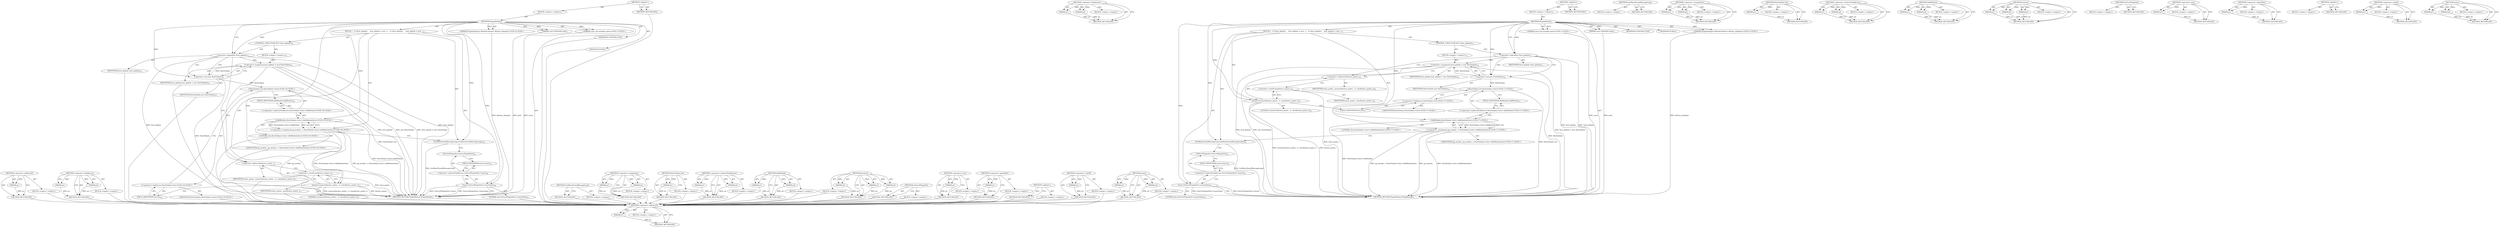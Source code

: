 digraph "insert" {
vulnerable_93 [label=<(METHOD,&lt;operator&gt;.addressOf)>];
vulnerable_94 [label=<(PARAM,p1)>];
vulnerable_95 [label=<(BLOCK,&lt;empty&gt;,&lt;empty&gt;)>];
vulnerable_96 [label=<(METHOD_RETURN,ANY)>];
vulnerable_115 [label=<(METHOD,&lt;operator&gt;.fieldAccess)>];
vulnerable_116 [label=<(PARAM,p1)>];
vulnerable_117 [label=<(PARAM,p2)>];
vulnerable_118 [label=<(BLOCK,&lt;empty&gt;,&lt;empty&gt;)>];
vulnerable_119 [label=<(METHOD_RETURN,ANY)>];
vulnerable_6 [label=<(METHOD,&lt;global&gt;)<SUB>1</SUB>>];
vulnerable_7 [label=<(BLOCK,&lt;empty&gt;,&lt;empty&gt;)<SUB>1</SUB>>];
vulnerable_8 [label=<(METHOD,PluginModule)<SUB>1</SUB>>];
vulnerable_9 [label="<(PARAM,const std::string&amp; name)<SUB>1</SUB>>"];
vulnerable_10 [label=<(PARAM,const FilePath&amp; path)<SUB>2</SUB>>];
vulnerable_11 [label="<(PARAM,PluginDelegate::ModuleLifetime* lifetime_delegate)<SUB>3</SUB>>"];
vulnerable_12 [label=<(BLOCK,{
   if (!host_globals)
     host_globals = new...,{
   if (!host_globals)
     host_globals = new...)<SUB>13</SUB>>];
vulnerable_13 [label=<(CONTROL_STRUCTURE,IF,if (!host_globals))<SUB>14</SUB>>];
vulnerable_14 [label=<(&lt;operator&gt;.logicalNot,!host_globals)<SUB>14</SUB>>];
vulnerable_15 [label=<(IDENTIFIER,host_globals,!host_globals)<SUB>14</SUB>>];
vulnerable_16 [label=<(BLOCK,&lt;empty&gt;,&lt;empty&gt;)<SUB>15</SUB>>];
vulnerable_17 [label=<(&lt;operator&gt;.assignment,host_globals = new HostGlobals)<SUB>15</SUB>>];
vulnerable_18 [label=<(IDENTIFIER,host_globals,host_globals = new HostGlobals)<SUB>15</SUB>>];
vulnerable_19 [label=<(&lt;operator&gt;.new,new HostGlobals)<SUB>15</SUB>>];
vulnerable_20 [label=<(IDENTIFIER,HostGlobals,new HostGlobals)<SUB>15</SUB>>];
vulnerable_21 [label=<(memset,memset(&amp;entry_points_, 0, sizeof(entry_points_)))<SUB>17</SUB>>];
vulnerable_22 [label=<(&lt;operator&gt;.addressOf,&amp;entry_points_)<SUB>17</SUB>>];
vulnerable_23 [label=<(IDENTIFIER,entry_points_,memset(&amp;entry_points_, 0, sizeof(entry_points_)))<SUB>17</SUB>>];
vulnerable_24 [label=<(LITERAL,0,memset(&amp;entry_points_, 0, sizeof(entry_points_)))<SUB>17</SUB>>];
vulnerable_25 [label=<(&lt;operator&gt;.sizeOf,sizeof(entry_points_))<SUB>17</SUB>>];
vulnerable_26 [label=<(IDENTIFIER,entry_points_,sizeof(entry_points_))<SUB>17</SUB>>];
vulnerable_27 [label="<(&lt;operator&gt;.assignment,pp_module_ = HostGlobals::Get()-&gt;AddModule(this))<SUB>18</SUB>>"];
vulnerable_28 [label="<(IDENTIFIER,pp_module_,pp_module_ = HostGlobals::Get()-&gt;AddModule(this))<SUB>18</SUB>>"];
vulnerable_29 [label="<(AddModule,HostGlobals::Get()-&gt;AddModule(this))<SUB>18</SUB>>"];
vulnerable_30 [label="<(&lt;operator&gt;.indirectFieldAccess,HostGlobals::Get()-&gt;AddModule)<SUB>18</SUB>>"];
vulnerable_31 [label="<(HostGlobals.Get,HostGlobals::Get())<SUB>18</SUB>>"];
vulnerable_32 [label="<(&lt;operator&gt;.fieldAccess,HostGlobals::Get)<SUB>18</SUB>>"];
vulnerable_33 [label="<(IDENTIFIER,HostGlobals,HostGlobals::Get())<SUB>18</SUB>>"];
vulnerable_34 [label=<(FIELD_IDENTIFIER,Get,Get)<SUB>18</SUB>>];
vulnerable_35 [label=<(FIELD_IDENTIFIER,AddModule,AddModule)<SUB>18</SUB>>];
vulnerable_36 [label="<(LITERAL,this,HostGlobals::Get()-&gt;AddModule(this))<SUB>18</SUB>>"];
vulnerable_37 [label=<(GetMainThreadMessageLoop,GetMainThreadMessageLoop())<SUB>19</SUB>>];
vulnerable_38 [label=<(insert,GetLivePluginSet()-&gt;insert(this))<SUB>20</SUB>>];
vulnerable_39 [label=<(&lt;operator&gt;.indirectFieldAccess,GetLivePluginSet()-&gt;insert)<SUB>20</SUB>>];
vulnerable_40 [label=<(GetLivePluginSet,GetLivePluginSet())<SUB>20</SUB>>];
vulnerable_41 [label=<(FIELD_IDENTIFIER,insert,insert)<SUB>20</SUB>>];
vulnerable_42 [label=<(LITERAL,this,GetLivePluginSet()-&gt;insert(this))<SUB>20</SUB>>];
vulnerable_43 [label=<(MODIFIER,CONSTRUCTOR)>];
vulnerable_44 [label=<(MODIFIER,PUBLIC)>];
vulnerable_45 [label=<(METHOD_RETURN,PluginModule.PluginModule)<SUB>1</SUB>>];
vulnerable_47 [label=<(METHOD_RETURN,ANY)<SUB>1</SUB>>];
vulnerable_120 [label=<(METHOD,GetMainThreadMessageLoop)>];
vulnerable_121 [label=<(BLOCK,&lt;empty&gt;,&lt;empty&gt;)>];
vulnerable_122 [label=<(METHOD_RETURN,ANY)>];
vulnerable_78 [label=<(METHOD,&lt;operator&gt;.assignment)>];
vulnerable_79 [label=<(PARAM,p1)>];
vulnerable_80 [label=<(PARAM,p2)>];
vulnerable_81 [label=<(BLOCK,&lt;empty&gt;,&lt;empty&gt;)>];
vulnerable_82 [label=<(METHOD_RETURN,ANY)>];
vulnerable_111 [label=<(METHOD,HostGlobals.Get)>];
vulnerable_112 [label=<(PARAM,p1)>];
vulnerable_113 [label=<(BLOCK,&lt;empty&gt;,&lt;empty&gt;)>];
vulnerable_114 [label=<(METHOD_RETURN,ANY)>];
vulnerable_106 [label=<(METHOD,&lt;operator&gt;.indirectFieldAccess)>];
vulnerable_107 [label=<(PARAM,p1)>];
vulnerable_108 [label=<(PARAM,p2)>];
vulnerable_109 [label=<(BLOCK,&lt;empty&gt;,&lt;empty&gt;)>];
vulnerable_110 [label=<(METHOD_RETURN,ANY)>];
vulnerable_101 [label=<(METHOD,AddModule)>];
vulnerable_102 [label=<(PARAM,p1)>];
vulnerable_103 [label=<(PARAM,p2)>];
vulnerable_104 [label=<(BLOCK,&lt;empty&gt;,&lt;empty&gt;)>];
vulnerable_105 [label=<(METHOD_RETURN,ANY)>];
vulnerable_87 [label=<(METHOD,memset)>];
vulnerable_88 [label=<(PARAM,p1)>];
vulnerable_89 [label=<(PARAM,p2)>];
vulnerable_90 [label=<(PARAM,p3)>];
vulnerable_91 [label=<(BLOCK,&lt;empty&gt;,&lt;empty&gt;)>];
vulnerable_92 [label=<(METHOD_RETURN,ANY)>];
vulnerable_128 [label=<(METHOD,GetLivePluginSet)>];
vulnerable_129 [label=<(BLOCK,&lt;empty&gt;,&lt;empty&gt;)>];
vulnerable_130 [label=<(METHOD_RETURN,ANY)>];
vulnerable_83 [label=<(METHOD,&lt;operator&gt;.new)>];
vulnerable_84 [label=<(PARAM,p1)>];
vulnerable_85 [label=<(BLOCK,&lt;empty&gt;,&lt;empty&gt;)>];
vulnerable_86 [label=<(METHOD_RETURN,ANY)>];
vulnerable_74 [label=<(METHOD,&lt;operator&gt;.logicalNot)>];
vulnerable_75 [label=<(PARAM,p1)>];
vulnerable_76 [label=<(BLOCK,&lt;empty&gt;,&lt;empty&gt;)>];
vulnerable_77 [label=<(METHOD_RETURN,ANY)>];
vulnerable_68 [label=<(METHOD,&lt;global&gt;)<SUB>1</SUB>>];
vulnerable_69 [label=<(BLOCK,&lt;empty&gt;,&lt;empty&gt;)>];
vulnerable_70 [label=<(METHOD_RETURN,ANY)>];
vulnerable_97 [label=<(METHOD,&lt;operator&gt;.sizeOf)>];
vulnerable_98 [label=<(PARAM,p1)>];
vulnerable_99 [label=<(BLOCK,&lt;empty&gt;,&lt;empty&gt;)>];
vulnerable_100 [label=<(METHOD_RETURN,ANY)>];
vulnerable_123 [label=<(METHOD,insert)>];
vulnerable_124 [label=<(PARAM,p1)>];
vulnerable_125 [label=<(PARAM,p2)>];
vulnerable_126 [label=<(BLOCK,&lt;empty&gt;,&lt;empty&gt;)>];
vulnerable_127 [label=<(METHOD_RETURN,ANY)>];
fixed_93 [label=<(METHOD,&lt;operator&gt;.addressOf)>];
fixed_94 [label=<(PARAM,p1)>];
fixed_95 [label=<(BLOCK,&lt;empty&gt;,&lt;empty&gt;)>];
fixed_96 [label=<(METHOD_RETURN,ANY)>];
fixed_115 [label=<(METHOD,&lt;operator&gt;.fieldAccess)>];
fixed_116 [label=<(PARAM,p1)>];
fixed_117 [label=<(PARAM,p2)>];
fixed_118 [label=<(BLOCK,&lt;empty&gt;,&lt;empty&gt;)>];
fixed_119 [label=<(METHOD_RETURN,ANY)>];
fixed_6 [label=<(METHOD,&lt;global&gt;)<SUB>1</SUB>>];
fixed_7 [label=<(BLOCK,&lt;empty&gt;,&lt;empty&gt;)<SUB>1</SUB>>];
fixed_8 [label=<(METHOD,PluginModule)<SUB>1</SUB>>];
fixed_9 [label="<(PARAM,const std::string&amp; name)<SUB>1</SUB>>"];
fixed_10 [label=<(PARAM,const FilePath&amp; path)<SUB>2</SUB>>];
fixed_11 [label="<(PARAM,PluginDelegate::ModuleLifetime* lifetime_delegate)<SUB>3</SUB>>"];
fixed_12 [label=<(BLOCK,{
   if (!host_globals)
     host_globals = new...,{
   if (!host_globals)
     host_globals = new...)<SUB>12</SUB>>];
fixed_13 [label=<(CONTROL_STRUCTURE,IF,if (!host_globals))<SUB>13</SUB>>];
fixed_14 [label=<(&lt;operator&gt;.logicalNot,!host_globals)<SUB>13</SUB>>];
fixed_15 [label=<(IDENTIFIER,host_globals,!host_globals)<SUB>13</SUB>>];
fixed_16 [label=<(BLOCK,&lt;empty&gt;,&lt;empty&gt;)<SUB>14</SUB>>];
fixed_17 [label=<(&lt;operator&gt;.assignment,host_globals = new HostGlobals)<SUB>14</SUB>>];
fixed_18 [label=<(IDENTIFIER,host_globals,host_globals = new HostGlobals)<SUB>14</SUB>>];
fixed_19 [label=<(&lt;operator&gt;.new,new HostGlobals)<SUB>14</SUB>>];
fixed_20 [label=<(IDENTIFIER,HostGlobals,new HostGlobals)<SUB>14</SUB>>];
fixed_21 [label=<(memset,memset(&amp;entry_points_, 0, sizeof(entry_points_)))<SUB>16</SUB>>];
fixed_22 [label=<(&lt;operator&gt;.addressOf,&amp;entry_points_)<SUB>16</SUB>>];
fixed_23 [label=<(IDENTIFIER,entry_points_,memset(&amp;entry_points_, 0, sizeof(entry_points_)))<SUB>16</SUB>>];
fixed_24 [label=<(LITERAL,0,memset(&amp;entry_points_, 0, sizeof(entry_points_)))<SUB>16</SUB>>];
fixed_25 [label=<(&lt;operator&gt;.sizeOf,sizeof(entry_points_))<SUB>16</SUB>>];
fixed_26 [label=<(IDENTIFIER,entry_points_,sizeof(entry_points_))<SUB>16</SUB>>];
fixed_27 [label="<(&lt;operator&gt;.assignment,pp_module_ = HostGlobals::Get()-&gt;AddModule(this))<SUB>17</SUB>>"];
fixed_28 [label="<(IDENTIFIER,pp_module_,pp_module_ = HostGlobals::Get()-&gt;AddModule(this))<SUB>17</SUB>>"];
fixed_29 [label="<(AddModule,HostGlobals::Get()-&gt;AddModule(this))<SUB>17</SUB>>"];
fixed_30 [label="<(&lt;operator&gt;.indirectFieldAccess,HostGlobals::Get()-&gt;AddModule)<SUB>17</SUB>>"];
fixed_31 [label="<(HostGlobals.Get,HostGlobals::Get())<SUB>17</SUB>>"];
fixed_32 [label="<(&lt;operator&gt;.fieldAccess,HostGlobals::Get)<SUB>17</SUB>>"];
fixed_33 [label="<(IDENTIFIER,HostGlobals,HostGlobals::Get())<SUB>17</SUB>>"];
fixed_34 [label=<(FIELD_IDENTIFIER,Get,Get)<SUB>17</SUB>>];
fixed_35 [label=<(FIELD_IDENTIFIER,AddModule,AddModule)<SUB>17</SUB>>];
fixed_36 [label="<(LITERAL,this,HostGlobals::Get()-&gt;AddModule(this))<SUB>17</SUB>>"];
fixed_37 [label=<(GetMainThreadMessageLoop,GetMainThreadMessageLoop())<SUB>18</SUB>>];
fixed_38 [label=<(insert,GetLivePluginSet()-&gt;insert(this))<SUB>19</SUB>>];
fixed_39 [label=<(&lt;operator&gt;.indirectFieldAccess,GetLivePluginSet()-&gt;insert)<SUB>19</SUB>>];
fixed_40 [label=<(GetLivePluginSet,GetLivePluginSet())<SUB>19</SUB>>];
fixed_41 [label=<(FIELD_IDENTIFIER,insert,insert)<SUB>19</SUB>>];
fixed_42 [label=<(LITERAL,this,GetLivePluginSet()-&gt;insert(this))<SUB>19</SUB>>];
fixed_43 [label=<(MODIFIER,CONSTRUCTOR)>];
fixed_44 [label=<(MODIFIER,PUBLIC)>];
fixed_45 [label=<(METHOD_RETURN,PluginModule.PluginModule)<SUB>1</SUB>>];
fixed_47 [label=<(METHOD_RETURN,ANY)<SUB>1</SUB>>];
fixed_120 [label=<(METHOD,GetMainThreadMessageLoop)>];
fixed_121 [label=<(BLOCK,&lt;empty&gt;,&lt;empty&gt;)>];
fixed_122 [label=<(METHOD_RETURN,ANY)>];
fixed_78 [label=<(METHOD,&lt;operator&gt;.assignment)>];
fixed_79 [label=<(PARAM,p1)>];
fixed_80 [label=<(PARAM,p2)>];
fixed_81 [label=<(BLOCK,&lt;empty&gt;,&lt;empty&gt;)>];
fixed_82 [label=<(METHOD_RETURN,ANY)>];
fixed_111 [label=<(METHOD,HostGlobals.Get)>];
fixed_112 [label=<(PARAM,p1)>];
fixed_113 [label=<(BLOCK,&lt;empty&gt;,&lt;empty&gt;)>];
fixed_114 [label=<(METHOD_RETURN,ANY)>];
fixed_106 [label=<(METHOD,&lt;operator&gt;.indirectFieldAccess)>];
fixed_107 [label=<(PARAM,p1)>];
fixed_108 [label=<(PARAM,p2)>];
fixed_109 [label=<(BLOCK,&lt;empty&gt;,&lt;empty&gt;)>];
fixed_110 [label=<(METHOD_RETURN,ANY)>];
fixed_101 [label=<(METHOD,AddModule)>];
fixed_102 [label=<(PARAM,p1)>];
fixed_103 [label=<(PARAM,p2)>];
fixed_104 [label=<(BLOCK,&lt;empty&gt;,&lt;empty&gt;)>];
fixed_105 [label=<(METHOD_RETURN,ANY)>];
fixed_87 [label=<(METHOD,memset)>];
fixed_88 [label=<(PARAM,p1)>];
fixed_89 [label=<(PARAM,p2)>];
fixed_90 [label=<(PARAM,p3)>];
fixed_91 [label=<(BLOCK,&lt;empty&gt;,&lt;empty&gt;)>];
fixed_92 [label=<(METHOD_RETURN,ANY)>];
fixed_128 [label=<(METHOD,GetLivePluginSet)>];
fixed_129 [label=<(BLOCK,&lt;empty&gt;,&lt;empty&gt;)>];
fixed_130 [label=<(METHOD_RETURN,ANY)>];
fixed_83 [label=<(METHOD,&lt;operator&gt;.new)>];
fixed_84 [label=<(PARAM,p1)>];
fixed_85 [label=<(BLOCK,&lt;empty&gt;,&lt;empty&gt;)>];
fixed_86 [label=<(METHOD_RETURN,ANY)>];
fixed_74 [label=<(METHOD,&lt;operator&gt;.logicalNot)>];
fixed_75 [label=<(PARAM,p1)>];
fixed_76 [label=<(BLOCK,&lt;empty&gt;,&lt;empty&gt;)>];
fixed_77 [label=<(METHOD_RETURN,ANY)>];
fixed_68 [label=<(METHOD,&lt;global&gt;)<SUB>1</SUB>>];
fixed_69 [label=<(BLOCK,&lt;empty&gt;,&lt;empty&gt;)>];
fixed_70 [label=<(METHOD_RETURN,ANY)>];
fixed_97 [label=<(METHOD,&lt;operator&gt;.sizeOf)>];
fixed_98 [label=<(PARAM,p1)>];
fixed_99 [label=<(BLOCK,&lt;empty&gt;,&lt;empty&gt;)>];
fixed_100 [label=<(METHOD_RETURN,ANY)>];
fixed_123 [label=<(METHOD,insert)>];
fixed_124 [label=<(PARAM,p1)>];
fixed_125 [label=<(PARAM,p2)>];
fixed_126 [label=<(BLOCK,&lt;empty&gt;,&lt;empty&gt;)>];
fixed_127 [label=<(METHOD_RETURN,ANY)>];
vulnerable_93 -> vulnerable_94  [key=0, label="AST: "];
vulnerable_93 -> vulnerable_94  [key=1, label="DDG: "];
vulnerable_93 -> vulnerable_95  [key=0, label="AST: "];
vulnerable_93 -> vulnerable_96  [key=0, label="AST: "];
vulnerable_93 -> vulnerable_96  [key=1, label="CFG: "];
vulnerable_94 -> vulnerable_96  [key=0, label="DDG: p1"];
vulnerable_95 -> fixed_93  [key=0];
vulnerable_96 -> fixed_93  [key=0];
vulnerable_115 -> vulnerable_116  [key=0, label="AST: "];
vulnerable_115 -> vulnerable_116  [key=1, label="DDG: "];
vulnerable_115 -> vulnerable_118  [key=0, label="AST: "];
vulnerable_115 -> vulnerable_117  [key=0, label="AST: "];
vulnerable_115 -> vulnerable_117  [key=1, label="DDG: "];
vulnerable_115 -> vulnerable_119  [key=0, label="AST: "];
vulnerable_115 -> vulnerable_119  [key=1, label="CFG: "];
vulnerable_116 -> vulnerable_119  [key=0, label="DDG: p1"];
vulnerable_117 -> vulnerable_119  [key=0, label="DDG: p2"];
vulnerable_118 -> fixed_93  [key=0];
vulnerable_119 -> fixed_93  [key=0];
vulnerable_6 -> vulnerable_7  [key=0, label="AST: "];
vulnerable_6 -> vulnerable_47  [key=0, label="AST: "];
vulnerable_6 -> vulnerable_47  [key=1, label="CFG: "];
vulnerable_7 -> vulnerable_8  [key=0, label="AST: "];
vulnerable_8 -> vulnerable_9  [key=0, label="AST: "];
vulnerable_8 -> vulnerable_9  [key=1, label="DDG: "];
vulnerable_8 -> vulnerable_10  [key=0, label="AST: "];
vulnerable_8 -> vulnerable_10  [key=1, label="DDG: "];
vulnerable_8 -> vulnerable_11  [key=0, label="AST: "];
vulnerable_8 -> vulnerable_11  [key=1, label="DDG: "];
vulnerable_8 -> vulnerable_12  [key=0, label="AST: "];
vulnerable_8 -> vulnerable_43  [key=0, label="AST: "];
vulnerable_8 -> vulnerable_44  [key=0, label="AST: "];
vulnerable_8 -> vulnerable_45  [key=0, label="AST: "];
vulnerable_8 -> vulnerable_14  [key=0, label="CFG: "];
vulnerable_8 -> vulnerable_14  [key=1, label="DDG: "];
vulnerable_8 -> vulnerable_37  [key=0, label="DDG: "];
vulnerable_8 -> vulnerable_21  [key=0, label="DDG: "];
vulnerable_8 -> vulnerable_38  [key=0, label="DDG: "];
vulnerable_8 -> vulnerable_29  [key=0, label="DDG: "];
vulnerable_8 -> vulnerable_19  [key=0, label="DDG: "];
vulnerable_9 -> vulnerable_45  [key=0, label="DDG: name"];
vulnerable_10 -> vulnerable_45  [key=0, label="DDG: path"];
vulnerable_11 -> vulnerable_45  [key=0, label="DDG: lifetime_delegate"];
vulnerable_12 -> vulnerable_13  [key=0, label="AST: "];
vulnerable_12 -> vulnerable_21  [key=0, label="AST: "];
vulnerable_12 -> vulnerable_27  [key=0, label="AST: "];
vulnerable_12 -> vulnerable_37  [key=0, label="AST: "];
vulnerable_12 -> vulnerable_38  [key=0, label="AST: "];
vulnerable_13 -> vulnerable_14  [key=0, label="AST: "];
vulnerable_13 -> vulnerable_16  [key=0, label="AST: "];
vulnerable_14 -> vulnerable_15  [key=0, label="AST: "];
vulnerable_14 -> vulnerable_19  [key=0, label="CFG: "];
vulnerable_14 -> vulnerable_19  [key=1, label="CDG: "];
vulnerable_14 -> vulnerable_22  [key=0, label="CFG: "];
vulnerable_14 -> vulnerable_45  [key=0, label="DDG: host_globals"];
vulnerable_14 -> vulnerable_45  [key=1, label="DDG: !host_globals"];
vulnerable_14 -> vulnerable_17  [key=0, label="CDG: "];
vulnerable_15 -> fixed_93  [key=0];
vulnerable_16 -> vulnerable_17  [key=0, label="AST: "];
vulnerable_17 -> vulnerable_18  [key=0, label="AST: "];
vulnerable_17 -> vulnerable_19  [key=0, label="AST: "];
vulnerable_17 -> vulnerable_22  [key=0, label="CFG: "];
vulnerable_17 -> vulnerable_45  [key=0, label="DDG: host_globals"];
vulnerable_17 -> vulnerable_45  [key=1, label="DDG: new HostGlobals"];
vulnerable_17 -> vulnerable_45  [key=2, label="DDG: host_globals = new HostGlobals"];
vulnerable_18 -> fixed_93  [key=0];
vulnerable_19 -> vulnerable_20  [key=0, label="AST: "];
vulnerable_19 -> vulnerable_17  [key=0, label="CFG: "];
vulnerable_19 -> vulnerable_17  [key=1, label="DDG: HostGlobals"];
vulnerable_19 -> vulnerable_45  [key=0, label="DDG: HostGlobals"];
vulnerable_19 -> vulnerable_31  [key=0, label="DDG: HostGlobals"];
vulnerable_20 -> fixed_93  [key=0];
vulnerable_21 -> vulnerable_22  [key=0, label="AST: "];
vulnerable_21 -> vulnerable_24  [key=0, label="AST: "];
vulnerable_21 -> vulnerable_25  [key=0, label="AST: "];
vulnerable_21 -> vulnerable_34  [key=0, label="CFG: "];
vulnerable_21 -> vulnerable_45  [key=0, label="DDG: &amp;entry_points_"];
vulnerable_21 -> vulnerable_45  [key=1, label="DDG: memset(&amp;entry_points_, 0, sizeof(entry_points_))"];
vulnerable_22 -> vulnerable_23  [key=0, label="AST: "];
vulnerable_22 -> vulnerable_25  [key=0, label="CFG: "];
vulnerable_23 -> fixed_93  [key=0];
vulnerable_24 -> fixed_93  [key=0];
vulnerable_25 -> vulnerable_26  [key=0, label="AST: "];
vulnerable_25 -> vulnerable_21  [key=0, label="CFG: "];
vulnerable_25 -> vulnerable_45  [key=0, label="DDG: entry_points_"];
vulnerable_26 -> fixed_93  [key=0];
vulnerable_27 -> vulnerable_28  [key=0, label="AST: "];
vulnerable_27 -> vulnerable_29  [key=0, label="AST: "];
vulnerable_27 -> vulnerable_37  [key=0, label="CFG: "];
vulnerable_27 -> vulnerable_45  [key=0, label="DDG: HostGlobals::Get()-&gt;AddModule(this)"];
vulnerable_27 -> vulnerable_45  [key=1, label="DDG: pp_module_ = HostGlobals::Get()-&gt;AddModule(this)"];
vulnerable_27 -> vulnerable_45  [key=2, label="DDG: pp_module_"];
vulnerable_28 -> fixed_93  [key=0];
vulnerable_29 -> vulnerable_30  [key=0, label="AST: "];
vulnerable_29 -> vulnerable_36  [key=0, label="AST: "];
vulnerable_29 -> vulnerable_27  [key=0, label="CFG: "];
vulnerable_29 -> vulnerable_27  [key=1, label="DDG: HostGlobals::Get()-&gt;AddModule"];
vulnerable_29 -> vulnerable_27  [key=2, label="DDG: this"];
vulnerable_29 -> vulnerable_45  [key=0, label="DDG: HostGlobals::Get()-&gt;AddModule"];
vulnerable_30 -> vulnerable_31  [key=0, label="AST: "];
vulnerable_30 -> vulnerable_35  [key=0, label="AST: "];
vulnerable_30 -> vulnerable_29  [key=0, label="CFG: "];
vulnerable_31 -> vulnerable_32  [key=0, label="AST: "];
vulnerable_31 -> vulnerable_35  [key=0, label="CFG: "];
vulnerable_31 -> vulnerable_45  [key=0, label="DDG: HostGlobals::Get"];
vulnerable_32 -> vulnerable_33  [key=0, label="AST: "];
vulnerable_32 -> vulnerable_34  [key=0, label="AST: "];
vulnerable_32 -> vulnerable_31  [key=0, label="CFG: "];
vulnerable_33 -> fixed_93  [key=0];
vulnerable_34 -> vulnerable_32  [key=0, label="CFG: "];
vulnerable_35 -> vulnerable_30  [key=0, label="CFG: "];
vulnerable_36 -> fixed_93  [key=0];
vulnerable_37 -> vulnerable_40  [key=0, label="CFG: "];
vulnerable_37 -> vulnerable_45  [key=0, label="DDG: GetMainThreadMessageLoop()"];
vulnerable_38 -> vulnerable_39  [key=0, label="AST: "];
vulnerable_38 -> vulnerable_42  [key=0, label="AST: "];
vulnerable_38 -> vulnerable_45  [key=0, label="CFG: "];
vulnerable_38 -> vulnerable_45  [key=1, label="DDG: GetLivePluginSet()-&gt;insert"];
vulnerable_38 -> vulnerable_45  [key=2, label="DDG: GetLivePluginSet()-&gt;insert(this)"];
vulnerable_39 -> vulnerable_40  [key=0, label="AST: "];
vulnerable_39 -> vulnerable_41  [key=0, label="AST: "];
vulnerable_39 -> vulnerable_38  [key=0, label="CFG: "];
vulnerable_40 -> vulnerable_41  [key=0, label="CFG: "];
vulnerable_41 -> vulnerable_39  [key=0, label="CFG: "];
vulnerable_42 -> fixed_93  [key=0];
vulnerable_43 -> fixed_93  [key=0];
vulnerable_44 -> fixed_93  [key=0];
vulnerable_45 -> fixed_93  [key=0];
vulnerable_47 -> fixed_93  [key=0];
vulnerable_120 -> vulnerable_121  [key=0, label="AST: "];
vulnerable_120 -> vulnerable_122  [key=0, label="AST: "];
vulnerable_120 -> vulnerable_122  [key=1, label="CFG: "];
vulnerable_121 -> fixed_93  [key=0];
vulnerable_122 -> fixed_93  [key=0];
vulnerable_78 -> vulnerable_79  [key=0, label="AST: "];
vulnerable_78 -> vulnerable_79  [key=1, label="DDG: "];
vulnerable_78 -> vulnerable_81  [key=0, label="AST: "];
vulnerable_78 -> vulnerable_80  [key=0, label="AST: "];
vulnerable_78 -> vulnerable_80  [key=1, label="DDG: "];
vulnerable_78 -> vulnerable_82  [key=0, label="AST: "];
vulnerable_78 -> vulnerable_82  [key=1, label="CFG: "];
vulnerable_79 -> vulnerable_82  [key=0, label="DDG: p1"];
vulnerable_80 -> vulnerable_82  [key=0, label="DDG: p2"];
vulnerable_81 -> fixed_93  [key=0];
vulnerable_82 -> fixed_93  [key=0];
vulnerable_111 -> vulnerable_112  [key=0, label="AST: "];
vulnerable_111 -> vulnerable_112  [key=1, label="DDG: "];
vulnerable_111 -> vulnerable_113  [key=0, label="AST: "];
vulnerable_111 -> vulnerable_114  [key=0, label="AST: "];
vulnerable_111 -> vulnerable_114  [key=1, label="CFG: "];
vulnerable_112 -> vulnerable_114  [key=0, label="DDG: p1"];
vulnerable_113 -> fixed_93  [key=0];
vulnerable_114 -> fixed_93  [key=0];
vulnerable_106 -> vulnerable_107  [key=0, label="AST: "];
vulnerable_106 -> vulnerable_107  [key=1, label="DDG: "];
vulnerable_106 -> vulnerable_109  [key=0, label="AST: "];
vulnerable_106 -> vulnerable_108  [key=0, label="AST: "];
vulnerable_106 -> vulnerable_108  [key=1, label="DDG: "];
vulnerable_106 -> vulnerable_110  [key=0, label="AST: "];
vulnerable_106 -> vulnerable_110  [key=1, label="CFG: "];
vulnerable_107 -> vulnerable_110  [key=0, label="DDG: p1"];
vulnerable_108 -> vulnerable_110  [key=0, label="DDG: p2"];
vulnerable_109 -> fixed_93  [key=0];
vulnerable_110 -> fixed_93  [key=0];
vulnerable_101 -> vulnerable_102  [key=0, label="AST: "];
vulnerable_101 -> vulnerable_102  [key=1, label="DDG: "];
vulnerable_101 -> vulnerable_104  [key=0, label="AST: "];
vulnerable_101 -> vulnerable_103  [key=0, label="AST: "];
vulnerable_101 -> vulnerable_103  [key=1, label="DDG: "];
vulnerable_101 -> vulnerable_105  [key=0, label="AST: "];
vulnerable_101 -> vulnerable_105  [key=1, label="CFG: "];
vulnerable_102 -> vulnerable_105  [key=0, label="DDG: p1"];
vulnerable_103 -> vulnerable_105  [key=0, label="DDG: p2"];
vulnerable_104 -> fixed_93  [key=0];
vulnerable_105 -> fixed_93  [key=0];
vulnerable_87 -> vulnerable_88  [key=0, label="AST: "];
vulnerable_87 -> vulnerable_88  [key=1, label="DDG: "];
vulnerable_87 -> vulnerable_91  [key=0, label="AST: "];
vulnerable_87 -> vulnerable_89  [key=0, label="AST: "];
vulnerable_87 -> vulnerable_89  [key=1, label="DDG: "];
vulnerable_87 -> vulnerable_92  [key=0, label="AST: "];
vulnerable_87 -> vulnerable_92  [key=1, label="CFG: "];
vulnerable_87 -> vulnerable_90  [key=0, label="AST: "];
vulnerable_87 -> vulnerable_90  [key=1, label="DDG: "];
vulnerable_88 -> vulnerable_92  [key=0, label="DDG: p1"];
vulnerable_89 -> vulnerable_92  [key=0, label="DDG: p2"];
vulnerable_90 -> vulnerable_92  [key=0, label="DDG: p3"];
vulnerable_91 -> fixed_93  [key=0];
vulnerable_92 -> fixed_93  [key=0];
vulnerable_128 -> vulnerable_129  [key=0, label="AST: "];
vulnerable_128 -> vulnerable_130  [key=0, label="AST: "];
vulnerable_128 -> vulnerable_130  [key=1, label="CFG: "];
vulnerable_129 -> fixed_93  [key=0];
vulnerable_130 -> fixed_93  [key=0];
vulnerable_83 -> vulnerable_84  [key=0, label="AST: "];
vulnerable_83 -> vulnerable_84  [key=1, label="DDG: "];
vulnerable_83 -> vulnerable_85  [key=0, label="AST: "];
vulnerable_83 -> vulnerable_86  [key=0, label="AST: "];
vulnerable_83 -> vulnerable_86  [key=1, label="CFG: "];
vulnerable_84 -> vulnerable_86  [key=0, label="DDG: p1"];
vulnerable_85 -> fixed_93  [key=0];
vulnerable_86 -> fixed_93  [key=0];
vulnerable_74 -> vulnerable_75  [key=0, label="AST: "];
vulnerable_74 -> vulnerable_75  [key=1, label="DDG: "];
vulnerable_74 -> vulnerable_76  [key=0, label="AST: "];
vulnerable_74 -> vulnerable_77  [key=0, label="AST: "];
vulnerable_74 -> vulnerable_77  [key=1, label="CFG: "];
vulnerable_75 -> vulnerable_77  [key=0, label="DDG: p1"];
vulnerable_76 -> fixed_93  [key=0];
vulnerable_77 -> fixed_93  [key=0];
vulnerable_68 -> vulnerable_69  [key=0, label="AST: "];
vulnerable_68 -> vulnerable_70  [key=0, label="AST: "];
vulnerable_68 -> vulnerable_70  [key=1, label="CFG: "];
vulnerable_69 -> fixed_93  [key=0];
vulnerable_70 -> fixed_93  [key=0];
vulnerable_97 -> vulnerable_98  [key=0, label="AST: "];
vulnerable_97 -> vulnerable_98  [key=1, label="DDG: "];
vulnerable_97 -> vulnerable_99  [key=0, label="AST: "];
vulnerable_97 -> vulnerable_100  [key=0, label="AST: "];
vulnerable_97 -> vulnerable_100  [key=1, label="CFG: "];
vulnerable_98 -> vulnerable_100  [key=0, label="DDG: p1"];
vulnerable_99 -> fixed_93  [key=0];
vulnerable_100 -> fixed_93  [key=0];
vulnerable_123 -> vulnerable_124  [key=0, label="AST: "];
vulnerable_123 -> vulnerable_124  [key=1, label="DDG: "];
vulnerable_123 -> vulnerable_126  [key=0, label="AST: "];
vulnerable_123 -> vulnerable_125  [key=0, label="AST: "];
vulnerable_123 -> vulnerable_125  [key=1, label="DDG: "];
vulnerable_123 -> vulnerable_127  [key=0, label="AST: "];
vulnerable_123 -> vulnerable_127  [key=1, label="CFG: "];
vulnerable_124 -> vulnerable_127  [key=0, label="DDG: p1"];
vulnerable_125 -> vulnerable_127  [key=0, label="DDG: p2"];
vulnerable_126 -> fixed_93  [key=0];
vulnerable_127 -> fixed_93  [key=0];
fixed_93 -> fixed_94  [key=0, label="AST: "];
fixed_93 -> fixed_94  [key=1, label="DDG: "];
fixed_93 -> fixed_95  [key=0, label="AST: "];
fixed_93 -> fixed_96  [key=0, label="AST: "];
fixed_93 -> fixed_96  [key=1, label="CFG: "];
fixed_94 -> fixed_96  [key=0, label="DDG: p1"];
fixed_115 -> fixed_116  [key=0, label="AST: "];
fixed_115 -> fixed_116  [key=1, label="DDG: "];
fixed_115 -> fixed_118  [key=0, label="AST: "];
fixed_115 -> fixed_117  [key=0, label="AST: "];
fixed_115 -> fixed_117  [key=1, label="DDG: "];
fixed_115 -> fixed_119  [key=0, label="AST: "];
fixed_115 -> fixed_119  [key=1, label="CFG: "];
fixed_116 -> fixed_119  [key=0, label="DDG: p1"];
fixed_117 -> fixed_119  [key=0, label="DDG: p2"];
fixed_6 -> fixed_7  [key=0, label="AST: "];
fixed_6 -> fixed_47  [key=0, label="AST: "];
fixed_6 -> fixed_47  [key=1, label="CFG: "];
fixed_7 -> fixed_8  [key=0, label="AST: "];
fixed_8 -> fixed_9  [key=0, label="AST: "];
fixed_8 -> fixed_9  [key=1, label="DDG: "];
fixed_8 -> fixed_10  [key=0, label="AST: "];
fixed_8 -> fixed_10  [key=1, label="DDG: "];
fixed_8 -> fixed_11  [key=0, label="AST: "];
fixed_8 -> fixed_11  [key=1, label="DDG: "];
fixed_8 -> fixed_12  [key=0, label="AST: "];
fixed_8 -> fixed_43  [key=0, label="AST: "];
fixed_8 -> fixed_44  [key=0, label="AST: "];
fixed_8 -> fixed_45  [key=0, label="AST: "];
fixed_8 -> fixed_14  [key=0, label="CFG: "];
fixed_8 -> fixed_14  [key=1, label="DDG: "];
fixed_8 -> fixed_37  [key=0, label="DDG: "];
fixed_8 -> fixed_21  [key=0, label="DDG: "];
fixed_8 -> fixed_38  [key=0, label="DDG: "];
fixed_8 -> fixed_29  [key=0, label="DDG: "];
fixed_8 -> fixed_19  [key=0, label="DDG: "];
fixed_9 -> fixed_45  [key=0, label="DDG: name"];
fixed_10 -> fixed_45  [key=0, label="DDG: path"];
fixed_11 -> fixed_45  [key=0, label="DDG: lifetime_delegate"];
fixed_12 -> fixed_13  [key=0, label="AST: "];
fixed_12 -> fixed_21  [key=0, label="AST: "];
fixed_12 -> fixed_27  [key=0, label="AST: "];
fixed_12 -> fixed_37  [key=0, label="AST: "];
fixed_12 -> fixed_38  [key=0, label="AST: "];
fixed_13 -> fixed_14  [key=0, label="AST: "];
fixed_13 -> fixed_16  [key=0, label="AST: "];
fixed_14 -> fixed_15  [key=0, label="AST: "];
fixed_14 -> fixed_19  [key=0, label="CFG: "];
fixed_14 -> fixed_19  [key=1, label="CDG: "];
fixed_14 -> fixed_22  [key=0, label="CFG: "];
fixed_14 -> fixed_45  [key=0, label="DDG: host_globals"];
fixed_14 -> fixed_45  [key=1, label="DDG: !host_globals"];
fixed_14 -> fixed_17  [key=0, label="CDG: "];
fixed_16 -> fixed_17  [key=0, label="AST: "];
fixed_17 -> fixed_18  [key=0, label="AST: "];
fixed_17 -> fixed_19  [key=0, label="AST: "];
fixed_17 -> fixed_22  [key=0, label="CFG: "];
fixed_17 -> fixed_45  [key=0, label="DDG: host_globals"];
fixed_17 -> fixed_45  [key=1, label="DDG: new HostGlobals"];
fixed_17 -> fixed_45  [key=2, label="DDG: host_globals = new HostGlobals"];
fixed_19 -> fixed_20  [key=0, label="AST: "];
fixed_19 -> fixed_17  [key=0, label="CFG: "];
fixed_19 -> fixed_17  [key=1, label="DDG: HostGlobals"];
fixed_19 -> fixed_45  [key=0, label="DDG: HostGlobals"];
fixed_19 -> fixed_31  [key=0, label="DDG: HostGlobals"];
fixed_21 -> fixed_22  [key=0, label="AST: "];
fixed_21 -> fixed_24  [key=0, label="AST: "];
fixed_21 -> fixed_25  [key=0, label="AST: "];
fixed_21 -> fixed_34  [key=0, label="CFG: "];
fixed_21 -> fixed_45  [key=0, label="DDG: &amp;entry_points_"];
fixed_21 -> fixed_45  [key=1, label="DDG: memset(&amp;entry_points_, 0, sizeof(entry_points_))"];
fixed_22 -> fixed_23  [key=0, label="AST: "];
fixed_22 -> fixed_25  [key=0, label="CFG: "];
fixed_25 -> fixed_26  [key=0, label="AST: "];
fixed_25 -> fixed_21  [key=0, label="CFG: "];
fixed_25 -> fixed_45  [key=0, label="DDG: entry_points_"];
fixed_27 -> fixed_28  [key=0, label="AST: "];
fixed_27 -> fixed_29  [key=0, label="AST: "];
fixed_27 -> fixed_37  [key=0, label="CFG: "];
fixed_27 -> fixed_45  [key=0, label="DDG: HostGlobals::Get()-&gt;AddModule(this)"];
fixed_27 -> fixed_45  [key=1, label="DDG: pp_module_ = HostGlobals::Get()-&gt;AddModule(this)"];
fixed_27 -> fixed_45  [key=2, label="DDG: pp_module_"];
fixed_29 -> fixed_30  [key=0, label="AST: "];
fixed_29 -> fixed_36  [key=0, label="AST: "];
fixed_29 -> fixed_27  [key=0, label="CFG: "];
fixed_29 -> fixed_27  [key=1, label="DDG: HostGlobals::Get()-&gt;AddModule"];
fixed_29 -> fixed_27  [key=2, label="DDG: this"];
fixed_29 -> fixed_45  [key=0, label="DDG: HostGlobals::Get()-&gt;AddModule"];
fixed_30 -> fixed_31  [key=0, label="AST: "];
fixed_30 -> fixed_35  [key=0, label="AST: "];
fixed_30 -> fixed_29  [key=0, label="CFG: "];
fixed_31 -> fixed_32  [key=0, label="AST: "];
fixed_31 -> fixed_35  [key=0, label="CFG: "];
fixed_31 -> fixed_45  [key=0, label="DDG: HostGlobals::Get"];
fixed_32 -> fixed_33  [key=0, label="AST: "];
fixed_32 -> fixed_34  [key=0, label="AST: "];
fixed_32 -> fixed_31  [key=0, label="CFG: "];
fixed_34 -> fixed_32  [key=0, label="CFG: "];
fixed_35 -> fixed_30  [key=0, label="CFG: "];
fixed_37 -> fixed_40  [key=0, label="CFG: "];
fixed_37 -> fixed_45  [key=0, label="DDG: GetMainThreadMessageLoop()"];
fixed_38 -> fixed_39  [key=0, label="AST: "];
fixed_38 -> fixed_42  [key=0, label="AST: "];
fixed_38 -> fixed_45  [key=0, label="CFG: "];
fixed_38 -> fixed_45  [key=1, label="DDG: GetLivePluginSet()-&gt;insert"];
fixed_38 -> fixed_45  [key=2, label="DDG: GetLivePluginSet()-&gt;insert(this)"];
fixed_39 -> fixed_40  [key=0, label="AST: "];
fixed_39 -> fixed_41  [key=0, label="AST: "];
fixed_39 -> fixed_38  [key=0, label="CFG: "];
fixed_40 -> fixed_41  [key=0, label="CFG: "];
fixed_41 -> fixed_39  [key=0, label="CFG: "];
fixed_120 -> fixed_121  [key=0, label="AST: "];
fixed_120 -> fixed_122  [key=0, label="AST: "];
fixed_120 -> fixed_122  [key=1, label="CFG: "];
fixed_78 -> fixed_79  [key=0, label="AST: "];
fixed_78 -> fixed_79  [key=1, label="DDG: "];
fixed_78 -> fixed_81  [key=0, label="AST: "];
fixed_78 -> fixed_80  [key=0, label="AST: "];
fixed_78 -> fixed_80  [key=1, label="DDG: "];
fixed_78 -> fixed_82  [key=0, label="AST: "];
fixed_78 -> fixed_82  [key=1, label="CFG: "];
fixed_79 -> fixed_82  [key=0, label="DDG: p1"];
fixed_80 -> fixed_82  [key=0, label="DDG: p2"];
fixed_111 -> fixed_112  [key=0, label="AST: "];
fixed_111 -> fixed_112  [key=1, label="DDG: "];
fixed_111 -> fixed_113  [key=0, label="AST: "];
fixed_111 -> fixed_114  [key=0, label="AST: "];
fixed_111 -> fixed_114  [key=1, label="CFG: "];
fixed_112 -> fixed_114  [key=0, label="DDG: p1"];
fixed_106 -> fixed_107  [key=0, label="AST: "];
fixed_106 -> fixed_107  [key=1, label="DDG: "];
fixed_106 -> fixed_109  [key=0, label="AST: "];
fixed_106 -> fixed_108  [key=0, label="AST: "];
fixed_106 -> fixed_108  [key=1, label="DDG: "];
fixed_106 -> fixed_110  [key=0, label="AST: "];
fixed_106 -> fixed_110  [key=1, label="CFG: "];
fixed_107 -> fixed_110  [key=0, label="DDG: p1"];
fixed_108 -> fixed_110  [key=0, label="DDG: p2"];
fixed_101 -> fixed_102  [key=0, label="AST: "];
fixed_101 -> fixed_102  [key=1, label="DDG: "];
fixed_101 -> fixed_104  [key=0, label="AST: "];
fixed_101 -> fixed_103  [key=0, label="AST: "];
fixed_101 -> fixed_103  [key=1, label="DDG: "];
fixed_101 -> fixed_105  [key=0, label="AST: "];
fixed_101 -> fixed_105  [key=1, label="CFG: "];
fixed_102 -> fixed_105  [key=0, label="DDG: p1"];
fixed_103 -> fixed_105  [key=0, label="DDG: p2"];
fixed_87 -> fixed_88  [key=0, label="AST: "];
fixed_87 -> fixed_88  [key=1, label="DDG: "];
fixed_87 -> fixed_91  [key=0, label="AST: "];
fixed_87 -> fixed_89  [key=0, label="AST: "];
fixed_87 -> fixed_89  [key=1, label="DDG: "];
fixed_87 -> fixed_92  [key=0, label="AST: "];
fixed_87 -> fixed_92  [key=1, label="CFG: "];
fixed_87 -> fixed_90  [key=0, label="AST: "];
fixed_87 -> fixed_90  [key=1, label="DDG: "];
fixed_88 -> fixed_92  [key=0, label="DDG: p1"];
fixed_89 -> fixed_92  [key=0, label="DDG: p2"];
fixed_90 -> fixed_92  [key=0, label="DDG: p3"];
fixed_128 -> fixed_129  [key=0, label="AST: "];
fixed_128 -> fixed_130  [key=0, label="AST: "];
fixed_128 -> fixed_130  [key=1, label="CFG: "];
fixed_83 -> fixed_84  [key=0, label="AST: "];
fixed_83 -> fixed_84  [key=1, label="DDG: "];
fixed_83 -> fixed_85  [key=0, label="AST: "];
fixed_83 -> fixed_86  [key=0, label="AST: "];
fixed_83 -> fixed_86  [key=1, label="CFG: "];
fixed_84 -> fixed_86  [key=0, label="DDG: p1"];
fixed_74 -> fixed_75  [key=0, label="AST: "];
fixed_74 -> fixed_75  [key=1, label="DDG: "];
fixed_74 -> fixed_76  [key=0, label="AST: "];
fixed_74 -> fixed_77  [key=0, label="AST: "];
fixed_74 -> fixed_77  [key=1, label="CFG: "];
fixed_75 -> fixed_77  [key=0, label="DDG: p1"];
fixed_68 -> fixed_69  [key=0, label="AST: "];
fixed_68 -> fixed_70  [key=0, label="AST: "];
fixed_68 -> fixed_70  [key=1, label="CFG: "];
fixed_97 -> fixed_98  [key=0, label="AST: "];
fixed_97 -> fixed_98  [key=1, label="DDG: "];
fixed_97 -> fixed_99  [key=0, label="AST: "];
fixed_97 -> fixed_100  [key=0, label="AST: "];
fixed_97 -> fixed_100  [key=1, label="CFG: "];
fixed_98 -> fixed_100  [key=0, label="DDG: p1"];
fixed_123 -> fixed_124  [key=0, label="AST: "];
fixed_123 -> fixed_124  [key=1, label="DDG: "];
fixed_123 -> fixed_126  [key=0, label="AST: "];
fixed_123 -> fixed_125  [key=0, label="AST: "];
fixed_123 -> fixed_125  [key=1, label="DDG: "];
fixed_123 -> fixed_127  [key=0, label="AST: "];
fixed_123 -> fixed_127  [key=1, label="CFG: "];
fixed_124 -> fixed_127  [key=0, label="DDG: p1"];
fixed_125 -> fixed_127  [key=0, label="DDG: p2"];
}
